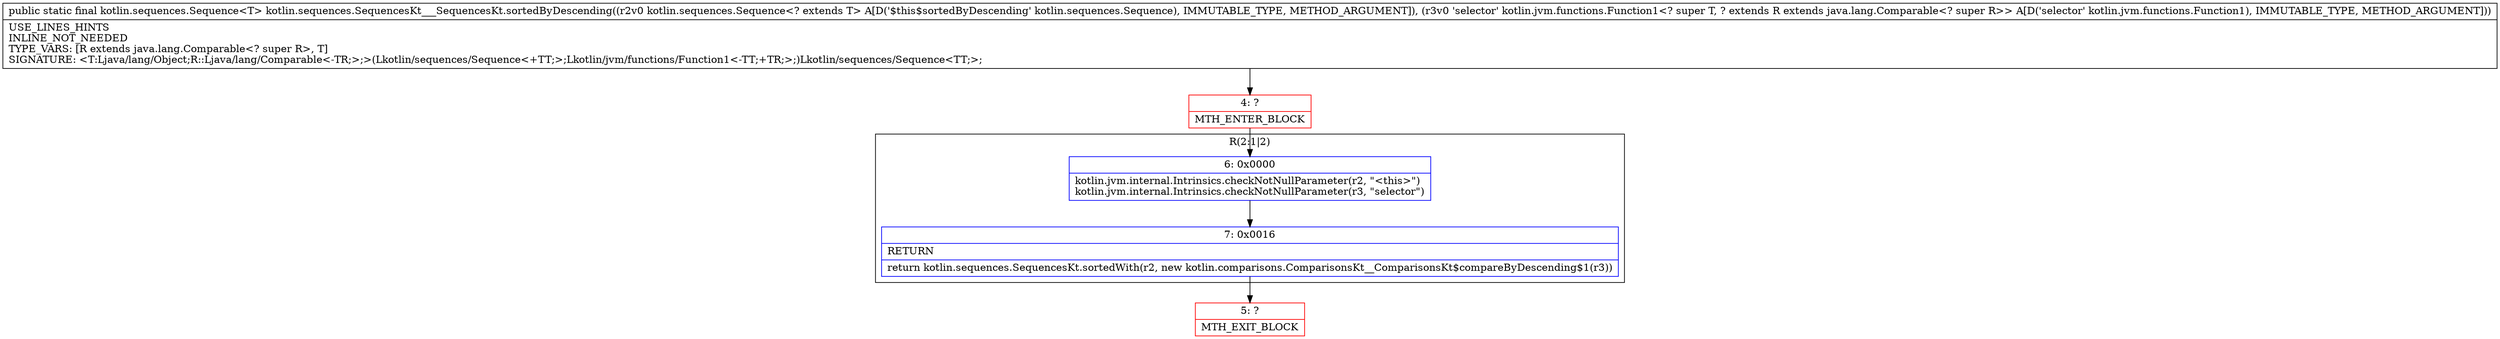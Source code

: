digraph "CFG forkotlin.sequences.SequencesKt___SequencesKt.sortedByDescending(Lkotlin\/sequences\/Sequence;Lkotlin\/jvm\/functions\/Function1;)Lkotlin\/sequences\/Sequence;" {
subgraph cluster_Region_1348697054 {
label = "R(2:1|2)";
node [shape=record,color=blue];
Node_6 [shape=record,label="{6\:\ 0x0000|kotlin.jvm.internal.Intrinsics.checkNotNullParameter(r2, \"\<this\>\")\lkotlin.jvm.internal.Intrinsics.checkNotNullParameter(r3, \"selector\")\l}"];
Node_7 [shape=record,label="{7\:\ 0x0016|RETURN\l|return kotlin.sequences.SequencesKt.sortedWith(r2, new kotlin.comparisons.ComparisonsKt__ComparisonsKt$compareByDescending$1(r3))\l}"];
}
Node_4 [shape=record,color=red,label="{4\:\ ?|MTH_ENTER_BLOCK\l}"];
Node_5 [shape=record,color=red,label="{5\:\ ?|MTH_EXIT_BLOCK\l}"];
MethodNode[shape=record,label="{public static final kotlin.sequences.Sequence\<T\> kotlin.sequences.SequencesKt___SequencesKt.sortedByDescending((r2v0 kotlin.sequences.Sequence\<? extends T\> A[D('$this$sortedByDescending' kotlin.sequences.Sequence), IMMUTABLE_TYPE, METHOD_ARGUMENT]), (r3v0 'selector' kotlin.jvm.functions.Function1\<? super T, ? extends R extends java.lang.Comparable\<? super R\>\> A[D('selector' kotlin.jvm.functions.Function1), IMMUTABLE_TYPE, METHOD_ARGUMENT]))  | USE_LINES_HINTS\lINLINE_NOT_NEEDED\lTYPE_VARS: [R extends java.lang.Comparable\<? super R\>, T]\lSIGNATURE: \<T:Ljava\/lang\/Object;R::Ljava\/lang\/Comparable\<\-TR;\>;\>(Lkotlin\/sequences\/Sequence\<+TT;\>;Lkotlin\/jvm\/functions\/Function1\<\-TT;+TR;\>;)Lkotlin\/sequences\/Sequence\<TT;\>;\l}"];
MethodNode -> Node_4;Node_6 -> Node_7;
Node_7 -> Node_5;
Node_4 -> Node_6;
}

